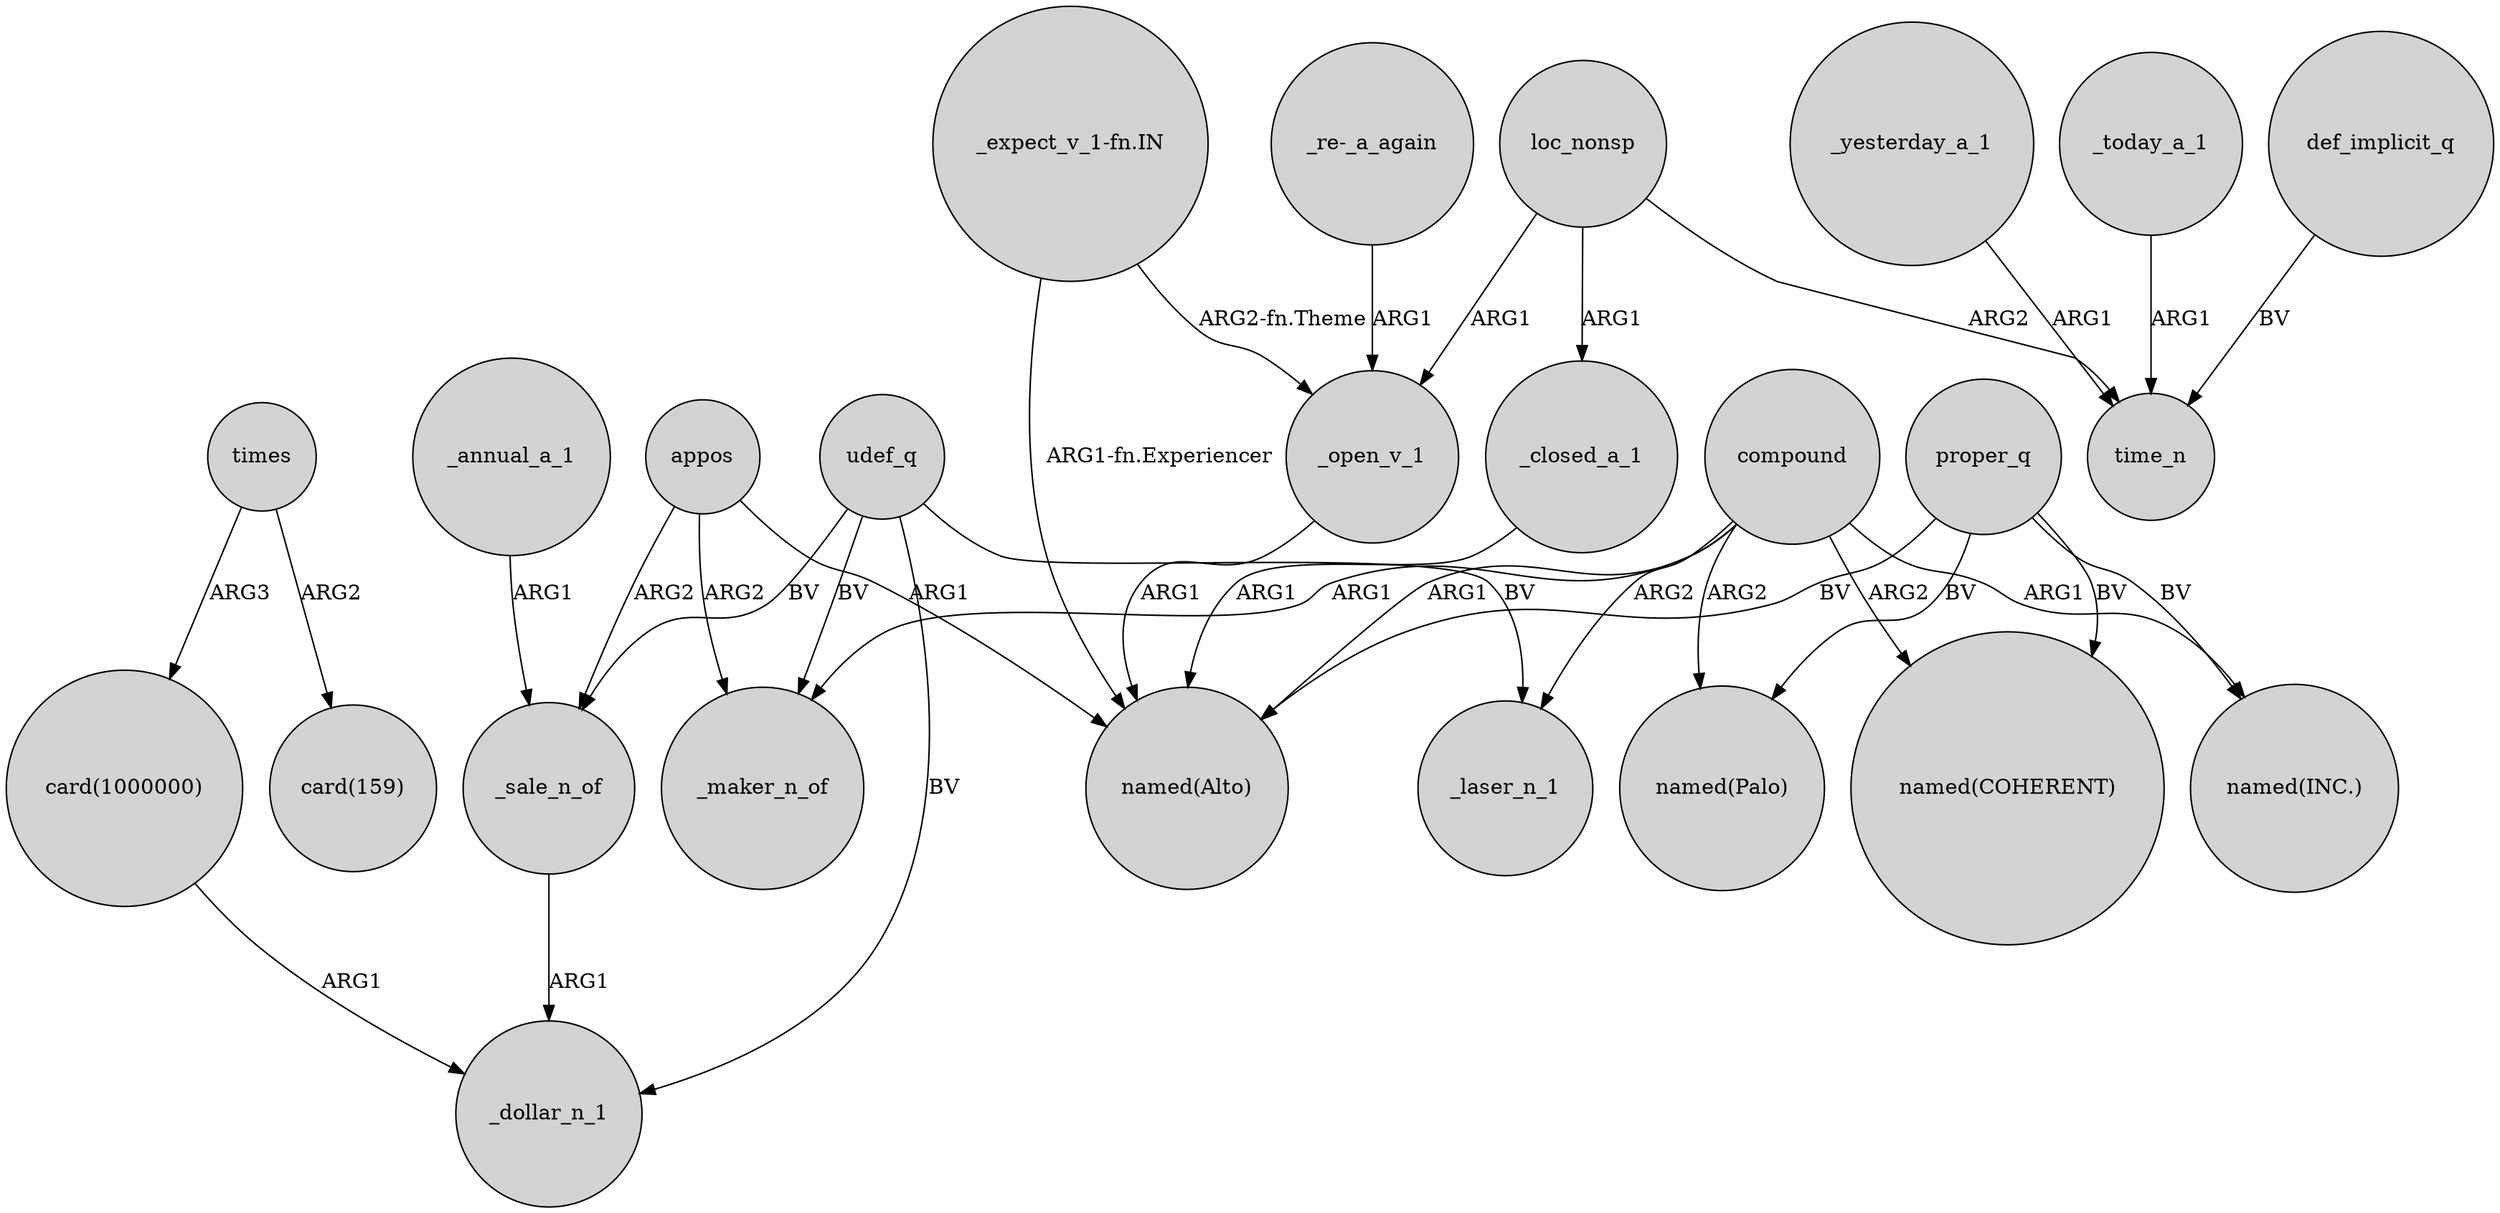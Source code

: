 digraph {
	node [shape=circle style=filled]
	"card(1000000)" -> _dollar_n_1 [label=ARG1]
	_yesterday_a_1 -> time_n [label=ARG1]
	proper_q -> "named(Alto)" [label=BV]
	times -> "card(159)" [label=ARG2]
	_today_a_1 -> time_n [label=ARG1]
	compound -> "named(COHERENT)" [label=ARG2]
	"_expect_v_1-fn.IN" -> _open_v_1 [label="ARG2-fn.Theme"]
	_open_v_1 -> "named(Alto)" [label=ARG1]
	compound -> _maker_n_of [label=ARG1]
	compound -> "named(Alto)" [label=ARG1]
	compound -> "named(INC.)" [label=ARG1]
	"_re-_a_again" -> _open_v_1 [label=ARG1]
	loc_nonsp -> time_n [label=ARG2]
	appos -> _maker_n_of [label=ARG2]
	proper_q -> "named(COHERENT)" [label=BV]
	proper_q -> "named(INC.)" [label=BV]
	_annual_a_1 -> _sale_n_of [label=ARG1]
	times -> "card(1000000)" [label=ARG3]
	appos -> _sale_n_of [label=ARG2]
	udef_q -> _maker_n_of [label=BV]
	proper_q -> "named(Palo)" [label=BV]
	udef_q -> _sale_n_of [label=BV]
	appos -> "named(Alto)" [label=ARG1]
	"_expect_v_1-fn.IN" -> "named(Alto)" [label="ARG1-fn.Experiencer"]
	udef_q -> _laser_n_1 [label=BV]
	loc_nonsp -> _closed_a_1 [label=ARG1]
	_closed_a_1 -> "named(Alto)" [label=ARG1]
	compound -> _laser_n_1 [label=ARG2]
	compound -> "named(Palo)" [label=ARG2]
	loc_nonsp -> _open_v_1 [label=ARG1]
	udef_q -> _dollar_n_1 [label=BV]
	def_implicit_q -> time_n [label=BV]
	_sale_n_of -> _dollar_n_1 [label=ARG1]
}
